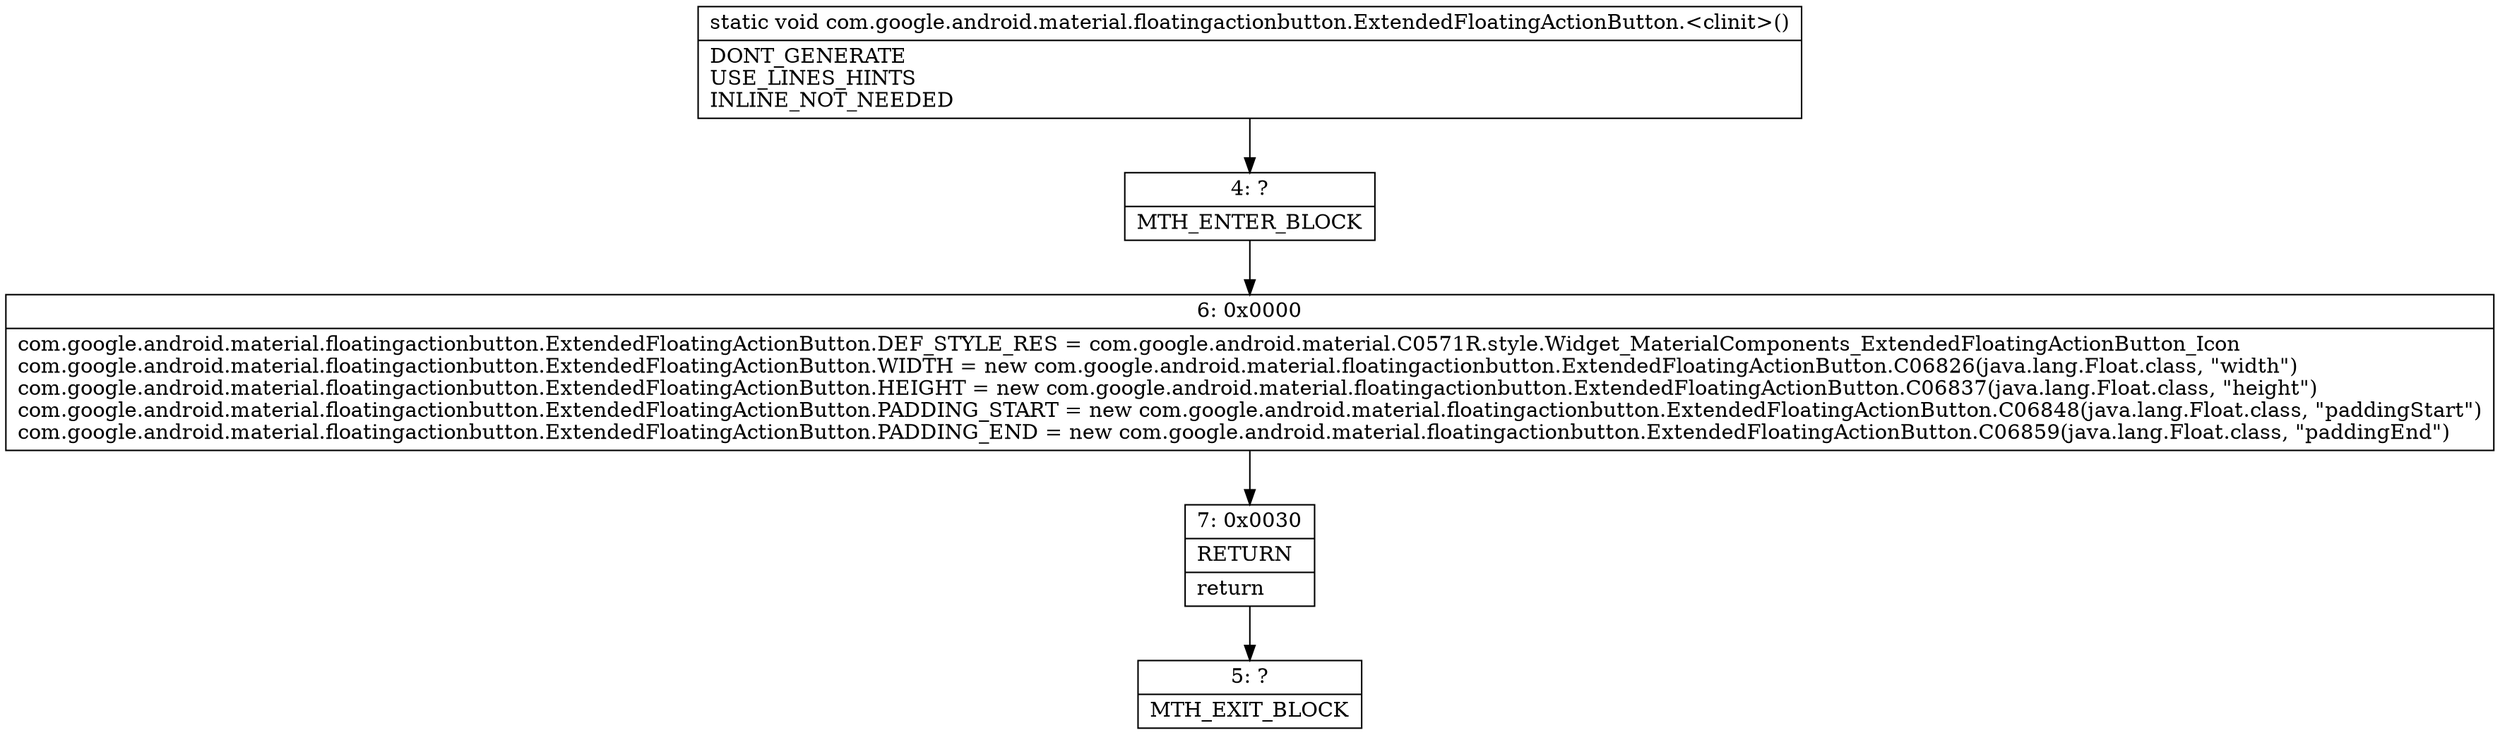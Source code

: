 digraph "CFG forcom.google.android.material.floatingactionbutton.ExtendedFloatingActionButton.\<clinit\>()V" {
Node_4 [shape=record,label="{4\:\ ?|MTH_ENTER_BLOCK\l}"];
Node_6 [shape=record,label="{6\:\ 0x0000|com.google.android.material.floatingactionbutton.ExtendedFloatingActionButton.DEF_STYLE_RES = com.google.android.material.C0571R.style.Widget_MaterialComponents_ExtendedFloatingActionButton_Icon\lcom.google.android.material.floatingactionbutton.ExtendedFloatingActionButton.WIDTH = new com.google.android.material.floatingactionbutton.ExtendedFloatingActionButton.C06826(java.lang.Float.class, \"width\")\lcom.google.android.material.floatingactionbutton.ExtendedFloatingActionButton.HEIGHT = new com.google.android.material.floatingactionbutton.ExtendedFloatingActionButton.C06837(java.lang.Float.class, \"height\")\lcom.google.android.material.floatingactionbutton.ExtendedFloatingActionButton.PADDING_START = new com.google.android.material.floatingactionbutton.ExtendedFloatingActionButton.C06848(java.lang.Float.class, \"paddingStart\")\lcom.google.android.material.floatingactionbutton.ExtendedFloatingActionButton.PADDING_END = new com.google.android.material.floatingactionbutton.ExtendedFloatingActionButton.C06859(java.lang.Float.class, \"paddingEnd\")\l}"];
Node_7 [shape=record,label="{7\:\ 0x0030|RETURN\l|return\l}"];
Node_5 [shape=record,label="{5\:\ ?|MTH_EXIT_BLOCK\l}"];
MethodNode[shape=record,label="{static void com.google.android.material.floatingactionbutton.ExtendedFloatingActionButton.\<clinit\>()  | DONT_GENERATE\lUSE_LINES_HINTS\lINLINE_NOT_NEEDED\l}"];
MethodNode -> Node_4;Node_4 -> Node_6;
Node_6 -> Node_7;
Node_7 -> Node_5;
}


